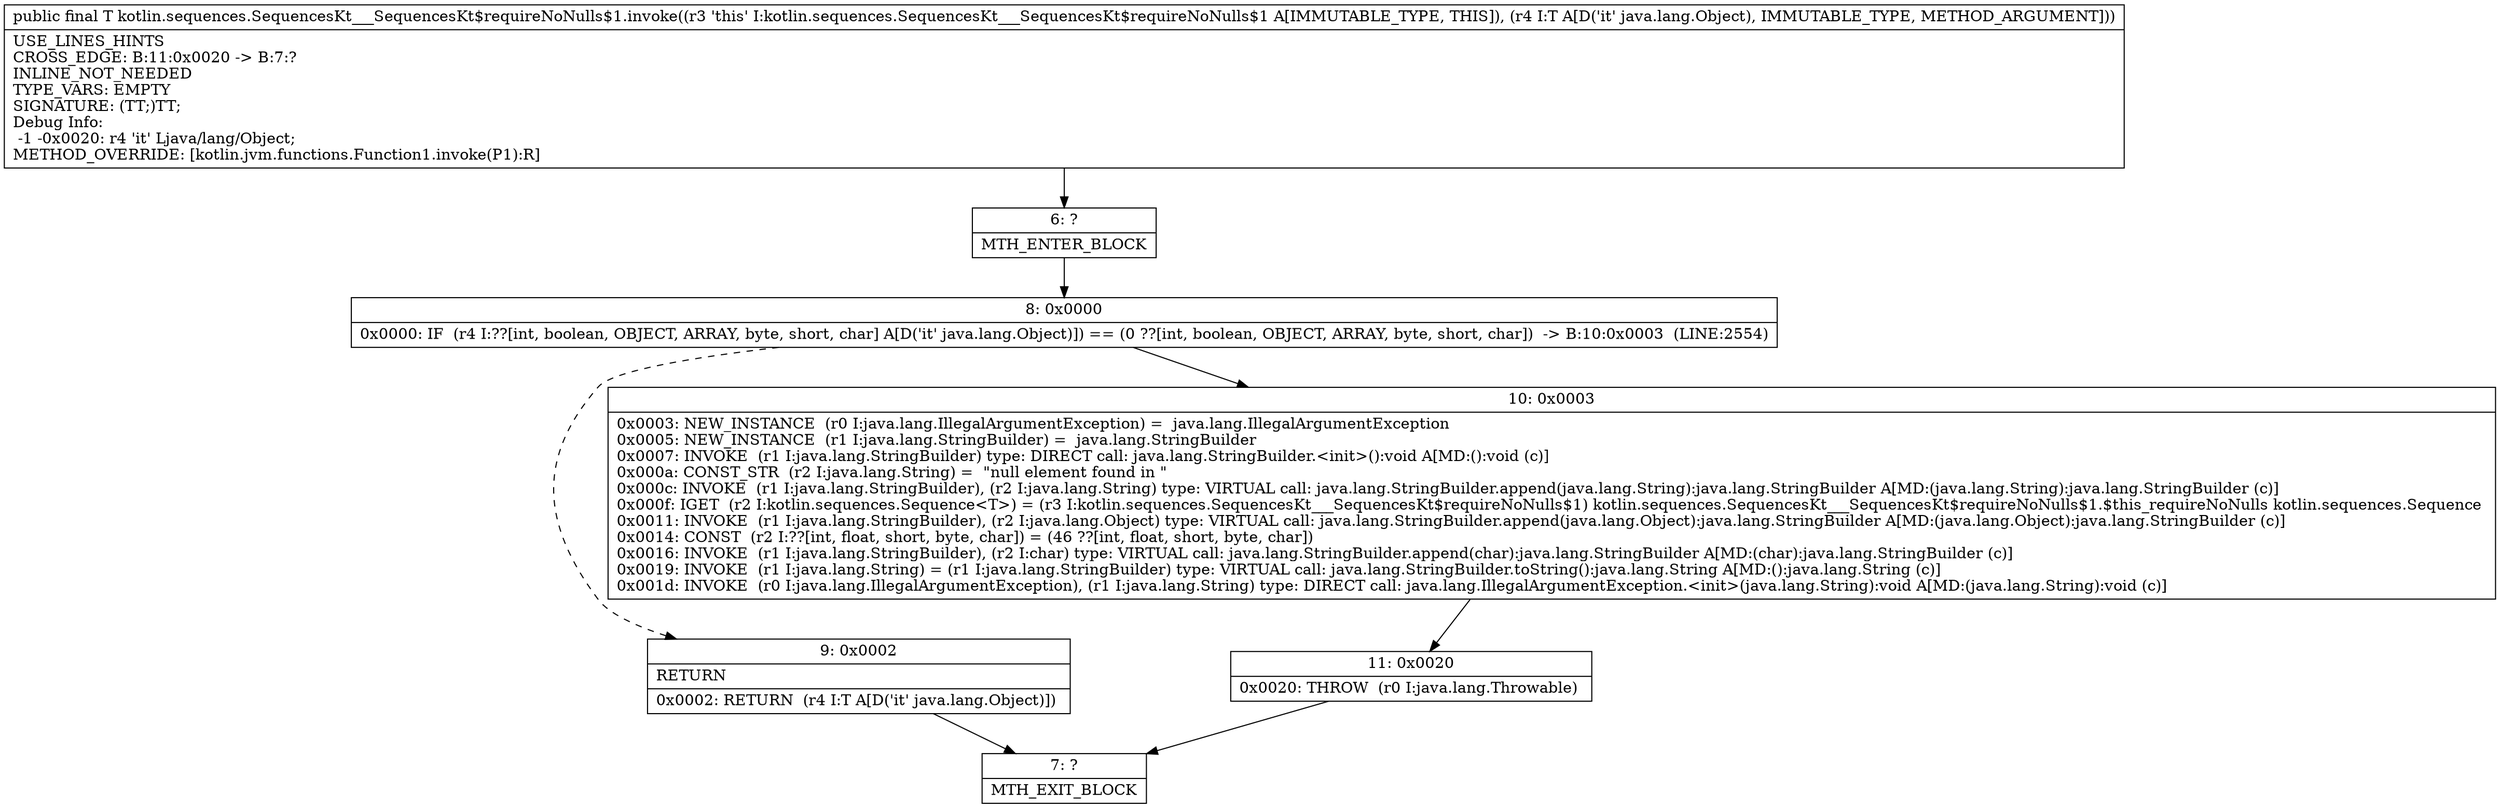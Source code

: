 digraph "CFG forkotlin.sequences.SequencesKt___SequencesKt$requireNoNulls$1.invoke(Ljava\/lang\/Object;)Ljava\/lang\/Object;" {
Node_6 [shape=record,label="{6\:\ ?|MTH_ENTER_BLOCK\l}"];
Node_8 [shape=record,label="{8\:\ 0x0000|0x0000: IF  (r4 I:??[int, boolean, OBJECT, ARRAY, byte, short, char] A[D('it' java.lang.Object)]) == (0 ??[int, boolean, OBJECT, ARRAY, byte, short, char])  \-\> B:10:0x0003  (LINE:2554)\l}"];
Node_9 [shape=record,label="{9\:\ 0x0002|RETURN\l|0x0002: RETURN  (r4 I:T A[D('it' java.lang.Object)]) \l}"];
Node_7 [shape=record,label="{7\:\ ?|MTH_EXIT_BLOCK\l}"];
Node_10 [shape=record,label="{10\:\ 0x0003|0x0003: NEW_INSTANCE  (r0 I:java.lang.IllegalArgumentException) =  java.lang.IllegalArgumentException \l0x0005: NEW_INSTANCE  (r1 I:java.lang.StringBuilder) =  java.lang.StringBuilder \l0x0007: INVOKE  (r1 I:java.lang.StringBuilder) type: DIRECT call: java.lang.StringBuilder.\<init\>():void A[MD:():void (c)]\l0x000a: CONST_STR  (r2 I:java.lang.String) =  \"null element found in \" \l0x000c: INVOKE  (r1 I:java.lang.StringBuilder), (r2 I:java.lang.String) type: VIRTUAL call: java.lang.StringBuilder.append(java.lang.String):java.lang.StringBuilder A[MD:(java.lang.String):java.lang.StringBuilder (c)]\l0x000f: IGET  (r2 I:kotlin.sequences.Sequence\<T\>) = (r3 I:kotlin.sequences.SequencesKt___SequencesKt$requireNoNulls$1) kotlin.sequences.SequencesKt___SequencesKt$requireNoNulls$1.$this_requireNoNulls kotlin.sequences.Sequence \l0x0011: INVOKE  (r1 I:java.lang.StringBuilder), (r2 I:java.lang.Object) type: VIRTUAL call: java.lang.StringBuilder.append(java.lang.Object):java.lang.StringBuilder A[MD:(java.lang.Object):java.lang.StringBuilder (c)]\l0x0014: CONST  (r2 I:??[int, float, short, byte, char]) = (46 ??[int, float, short, byte, char]) \l0x0016: INVOKE  (r1 I:java.lang.StringBuilder), (r2 I:char) type: VIRTUAL call: java.lang.StringBuilder.append(char):java.lang.StringBuilder A[MD:(char):java.lang.StringBuilder (c)]\l0x0019: INVOKE  (r1 I:java.lang.String) = (r1 I:java.lang.StringBuilder) type: VIRTUAL call: java.lang.StringBuilder.toString():java.lang.String A[MD:():java.lang.String (c)]\l0x001d: INVOKE  (r0 I:java.lang.IllegalArgumentException), (r1 I:java.lang.String) type: DIRECT call: java.lang.IllegalArgumentException.\<init\>(java.lang.String):void A[MD:(java.lang.String):void (c)]\l}"];
Node_11 [shape=record,label="{11\:\ 0x0020|0x0020: THROW  (r0 I:java.lang.Throwable) \l}"];
MethodNode[shape=record,label="{public final T kotlin.sequences.SequencesKt___SequencesKt$requireNoNulls$1.invoke((r3 'this' I:kotlin.sequences.SequencesKt___SequencesKt$requireNoNulls$1 A[IMMUTABLE_TYPE, THIS]), (r4 I:T A[D('it' java.lang.Object), IMMUTABLE_TYPE, METHOD_ARGUMENT]))  | USE_LINES_HINTS\lCROSS_EDGE: B:11:0x0020 \-\> B:7:?\lINLINE_NOT_NEEDED\lTYPE_VARS: EMPTY\lSIGNATURE: (TT;)TT;\lDebug Info:\l  \-1 \-0x0020: r4 'it' Ljava\/lang\/Object;\lMETHOD_OVERRIDE: [kotlin.jvm.functions.Function1.invoke(P1):R]\l}"];
MethodNode -> Node_6;Node_6 -> Node_8;
Node_8 -> Node_9[style=dashed];
Node_8 -> Node_10;
Node_9 -> Node_7;
Node_10 -> Node_11;
Node_11 -> Node_7;
}

